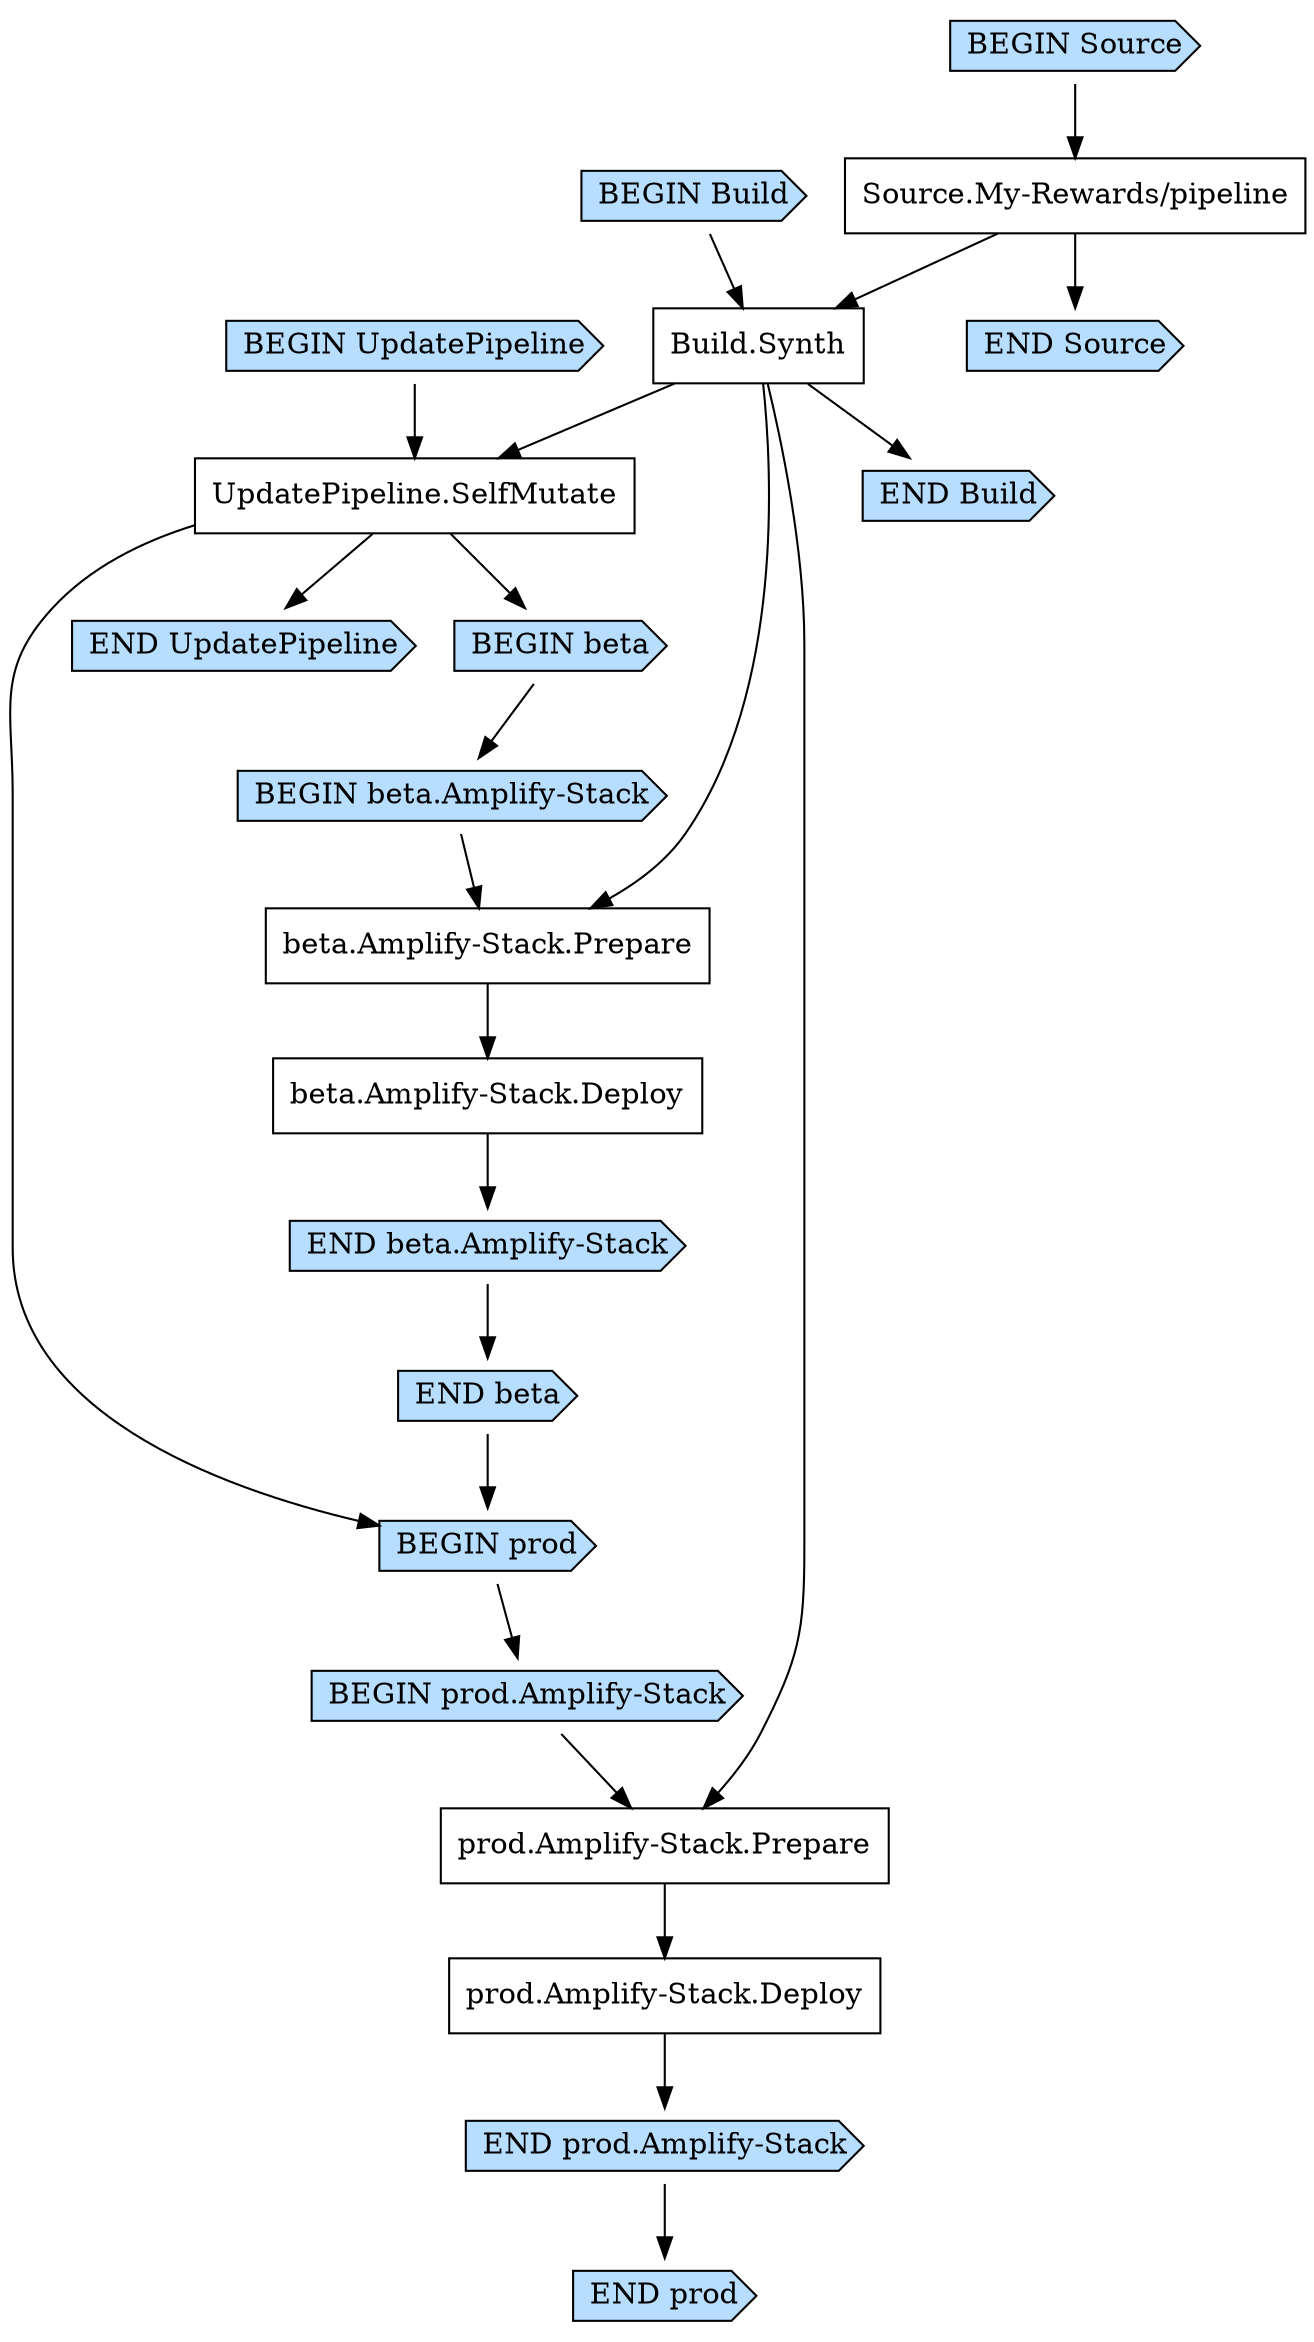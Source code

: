digraph G {
  # Arrows represent an "unlocks" relationship (opposite of dependency). So chosen
  # because the layout looks more natural that way.
  # To represent subgraph dependencies, subgraphs are represented by BEGIN/END nodes.
  # To render: `dot -Tsvg PipelineStackPipeline9DB740AF.dot > graph.svg`, open in a browser.
  node [shape="box"];
"BEGIN Build" [shape="cds", style="filled", fillcolor="#b7deff"];
"END Build" [shape="cds", style="filled", fillcolor="#b7deff"];
"Build.Synth";
"Source.My-Rewards/pipeline" -> "Build.Synth";
"BEGIN Build" -> "Build.Synth";
"Build.Synth" -> "END Build";
"BEGIN UpdatePipeline" [shape="cds", style="filled", fillcolor="#b7deff"];
"END UpdatePipeline" [shape="cds", style="filled", fillcolor="#b7deff"];
"UpdatePipeline.SelfMutate";
"Build.Synth" -> "UpdatePipeline.SelfMutate";
"BEGIN UpdatePipeline" -> "UpdatePipeline.SelfMutate";
"UpdatePipeline.SelfMutate" -> "END UpdatePipeline";
"BEGIN beta" [shape="cds", style="filled", fillcolor="#b7deff"];
"END beta" [shape="cds", style="filled", fillcolor="#b7deff"];
"UpdatePipeline.SelfMutate" -> "BEGIN beta";
"BEGIN beta.Amplify-Stack" [shape="cds", style="filled", fillcolor="#b7deff"];
"END beta.Amplify-Stack" [shape="cds", style="filled", fillcolor="#b7deff"];
"beta.Amplify-Stack.Deploy";
"beta.Amplify-Stack.Prepare" -> "beta.Amplify-Stack.Deploy";
"beta.Amplify-Stack.Prepare";
"Build.Synth" -> "beta.Amplify-Stack.Prepare";
"BEGIN beta.Amplify-Stack" -> "beta.Amplify-Stack.Prepare";
"beta.Amplify-Stack.Deploy" -> "END beta.Amplify-Stack";
"BEGIN beta" -> "BEGIN beta.Amplify-Stack";
"END beta.Amplify-Stack" -> "END beta";
"BEGIN prod" [shape="cds", style="filled", fillcolor="#b7deff"];
"END prod" [shape="cds", style="filled", fillcolor="#b7deff"];
"UpdatePipeline.SelfMutate" -> "BEGIN prod";
"END beta" -> "BEGIN prod";
"BEGIN prod.Amplify-Stack" [shape="cds", style="filled", fillcolor="#b7deff"];
"END prod.Amplify-Stack" [shape="cds", style="filled", fillcolor="#b7deff"];
"prod.Amplify-Stack.Deploy";
"prod.Amplify-Stack.Prepare" -> "prod.Amplify-Stack.Deploy";
"prod.Amplify-Stack.Prepare";
"Build.Synth" -> "prod.Amplify-Stack.Prepare";
"BEGIN prod.Amplify-Stack" -> "prod.Amplify-Stack.Prepare";
"prod.Amplify-Stack.Deploy" -> "END prod.Amplify-Stack";
"BEGIN prod" -> "BEGIN prod.Amplify-Stack";
"END prod.Amplify-Stack" -> "END prod";
"BEGIN Source" [shape="cds", style="filled", fillcolor="#b7deff"];
"END Source" [shape="cds", style="filled", fillcolor="#b7deff"];
"Source.My-Rewards/pipeline";
"BEGIN Source" -> "Source.My-Rewards/pipeline";
"Source.My-Rewards/pipeline" -> "END Source";
}